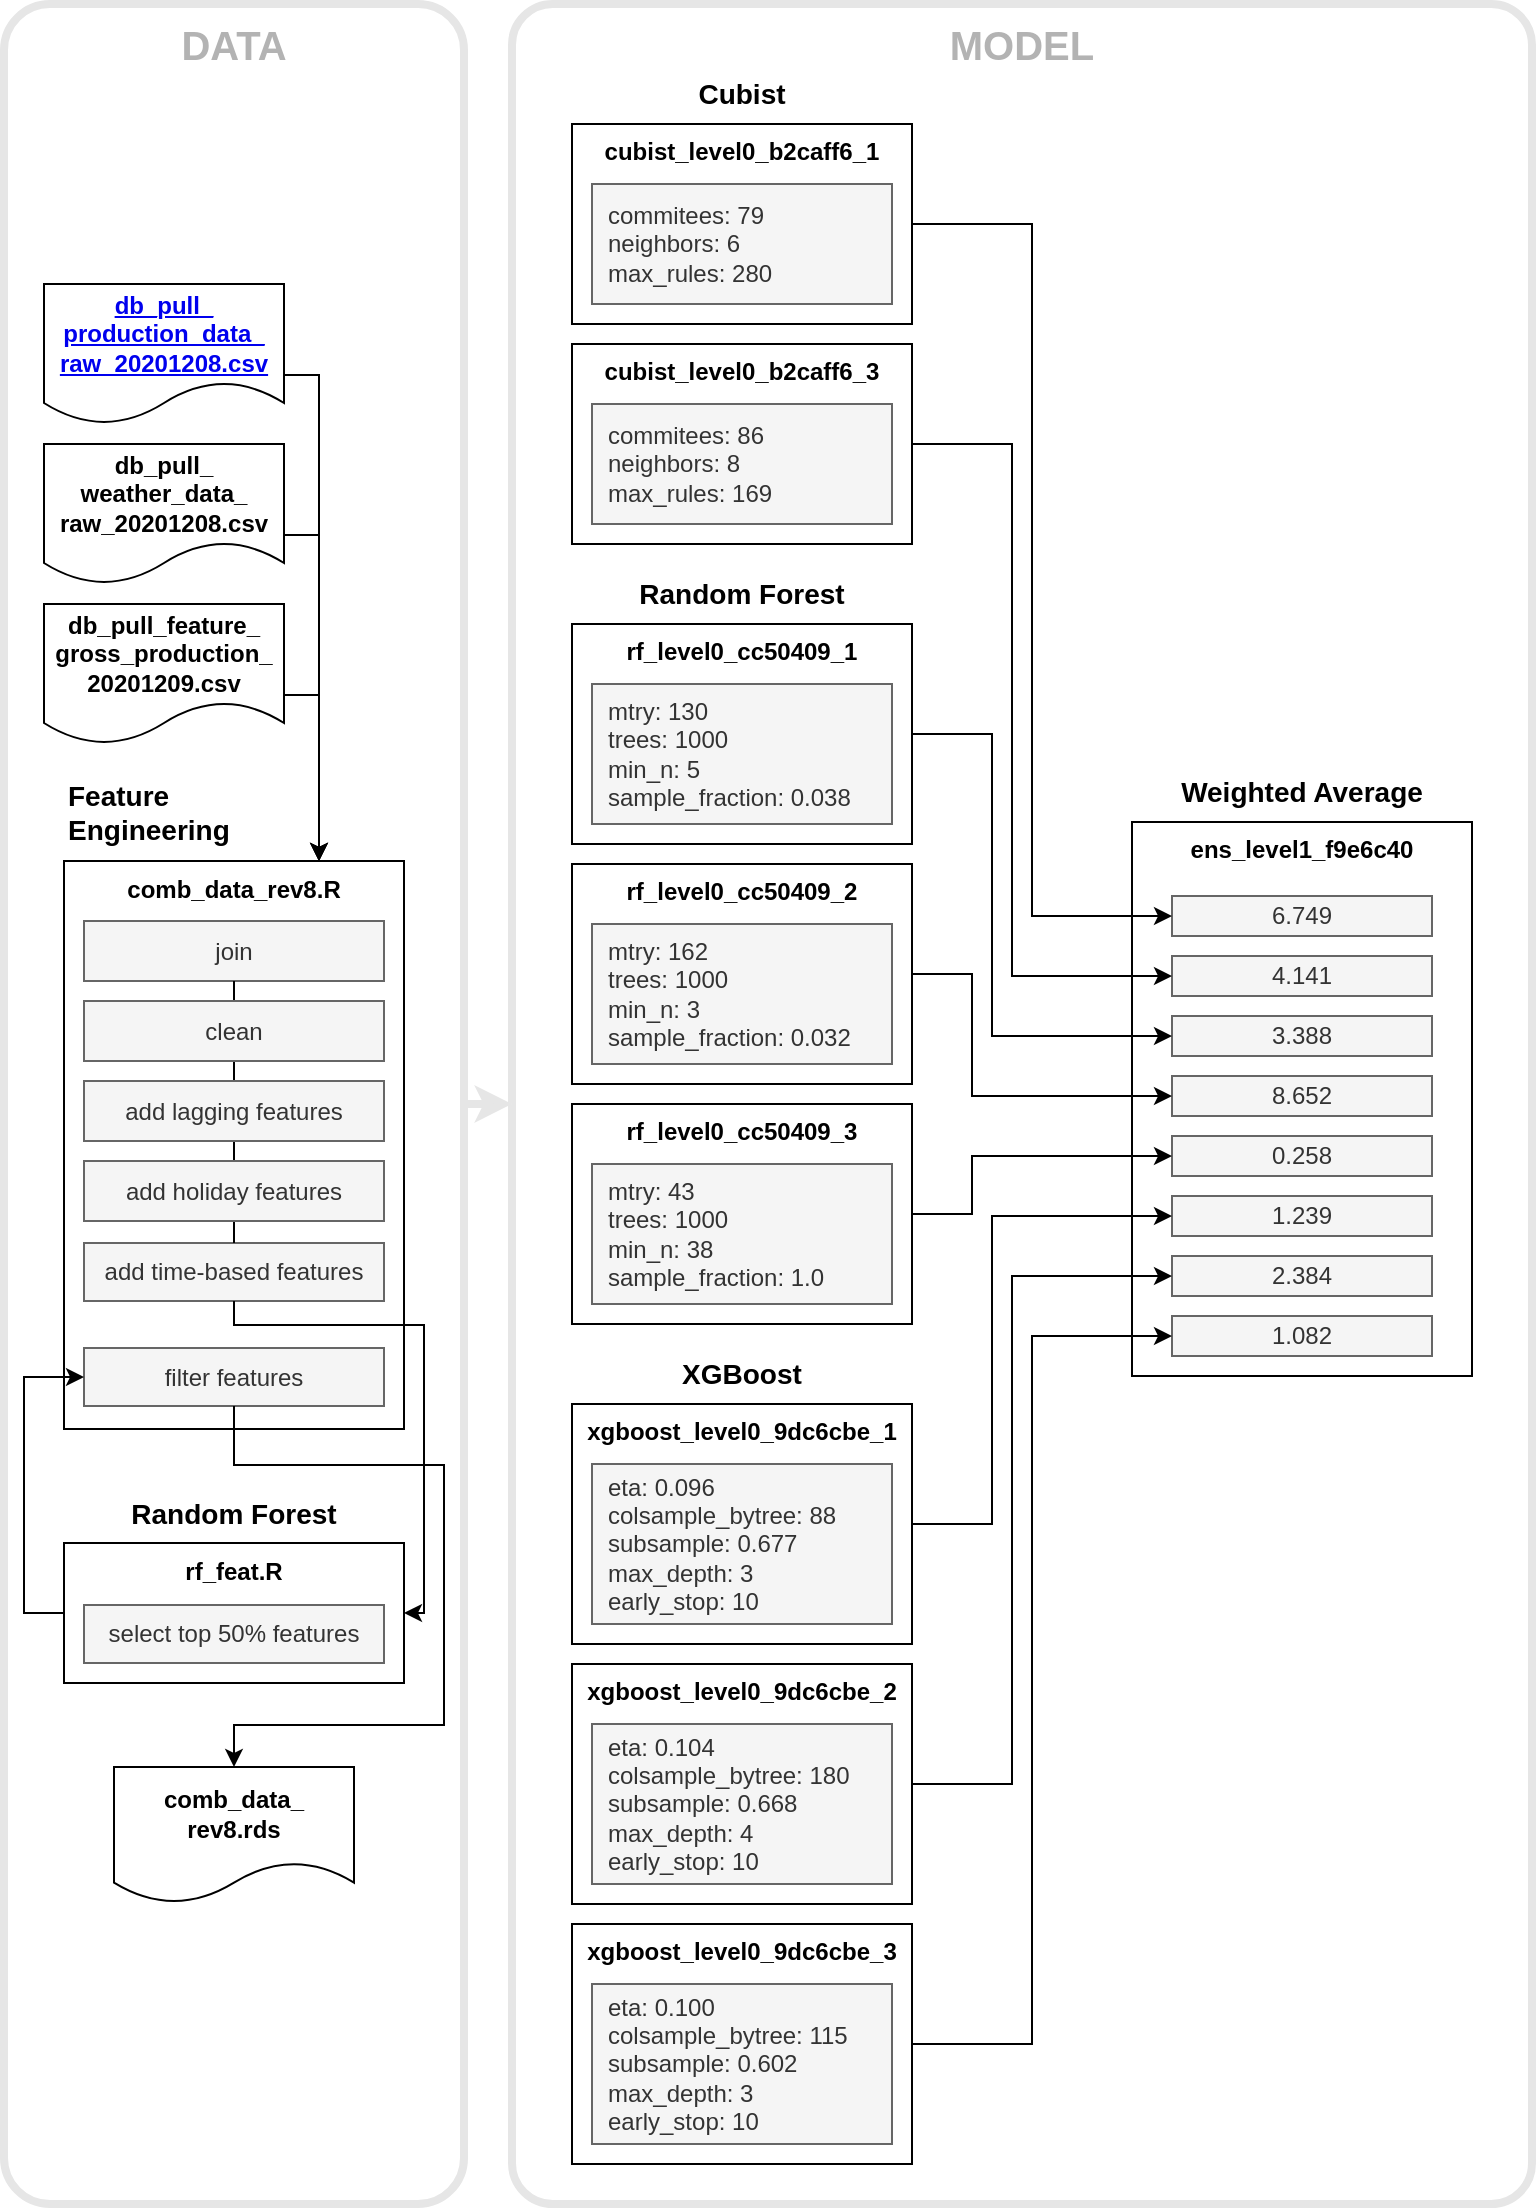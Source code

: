 <mxfile version="14.2.9" type="github">
  <diagram id="dqaOxwCNVm4bTsbSVRbA" name="Page-1">
    <mxGraphModel dx="1796" dy="1763" grid="1" gridSize="10" guides="1" tooltips="1" connect="1" arrows="1" fold="1" page="1" pageScale="1" pageWidth="850" pageHeight="1100" math="0" shadow="0">
      <root>
        <mxCell id="0" />
        <mxCell id="1" parent="0" />
        <mxCell id="R85agXf6EkqI4fIpD-az-84" value="" style="group" parent="1" vertex="1" connectable="0">
          <mxGeometry width="764" height="1100" as="geometry" />
        </mxCell>
        <mxCell id="R85agXf6EkqI4fIpD-az-74" value="" style="rounded=1;whiteSpace=wrap;html=1;fontSize=14;align=center;strokeWidth=4;strokeColor=#E6E6E6;fillColor=none;arcSize=10;" parent="R85agXf6EkqI4fIpD-az-84" vertex="1">
          <mxGeometry width="230" height="1100" as="geometry" />
        </mxCell>
        <mxCell id="R85agXf6EkqI4fIpD-az-52" value="" style="rounded=1;whiteSpace=wrap;html=1;fontSize=14;align=center;strokeWidth=4;strokeColor=#E6E6E6;fillColor=none;arcSize=4;" parent="R85agXf6EkqI4fIpD-az-84" vertex="1">
          <mxGeometry x="254" width="510" height="1100" as="geometry" />
        </mxCell>
        <mxCell id="R85agXf6EkqI4fIpD-az-30" value="ens_level1_f9e6c40" style="rounded=0;whiteSpace=wrap;html=1;verticalAlign=top;fontStyle=1" parent="R85agXf6EkqI4fIpD-az-84" vertex="1">
          <mxGeometry x="564" y="409" width="170" height="277" as="geometry" />
        </mxCell>
        <mxCell id="R85agXf6EkqI4fIpD-az-5" value="cubist_level0_b2caff6_1" style="rounded=0;whiteSpace=wrap;html=1;verticalAlign=top;fontStyle=1" parent="R85agXf6EkqI4fIpD-az-84" vertex="1">
          <mxGeometry x="284" y="60" width="170" height="100" as="geometry" />
        </mxCell>
        <mxCell id="R85agXf6EkqI4fIpD-az-3" value="&lt;div align=&quot;left&quot;&gt;commitees: 79&lt;br&gt;neighbors: 6&lt;br&gt;max_rules: 280&lt;br&gt;&lt;/div&gt;" style="rounded=0;whiteSpace=wrap;html=1;align=left;spacingLeft=6;fillColor=#f5f5f5;strokeColor=#666666;fontColor=#333333;" parent="R85agXf6EkqI4fIpD-az-84" vertex="1">
          <mxGeometry x="294" y="90" width="150" height="60" as="geometry" />
        </mxCell>
        <mxCell id="R85agXf6EkqI4fIpD-az-6" value="cubist_level0_b2caff6_3" style="rounded=0;whiteSpace=wrap;html=1;verticalAlign=top;fontStyle=1" parent="R85agXf6EkqI4fIpD-az-84" vertex="1">
          <mxGeometry x="284" y="170" width="170" height="100" as="geometry" />
        </mxCell>
        <mxCell id="R85agXf6EkqI4fIpD-az-7" value="&lt;div align=&quot;left&quot;&gt;commitees: 86&lt;br&gt;neighbors: 8&lt;br&gt;max_rules: 169&lt;br&gt;&lt;/div&gt;" style="rounded=0;whiteSpace=wrap;html=1;align=left;spacingLeft=6;fillColor=#f5f5f5;strokeColor=#666666;fontColor=#333333;" parent="R85agXf6EkqI4fIpD-az-84" vertex="1">
          <mxGeometry x="294" y="200" width="150" height="60" as="geometry" />
        </mxCell>
        <mxCell id="R85agXf6EkqI4fIpD-az-8" value="rf_level0_cc50409_1" style="rounded=0;whiteSpace=wrap;html=1;verticalAlign=top;fontStyle=1" parent="R85agXf6EkqI4fIpD-az-84" vertex="1">
          <mxGeometry x="284" y="310" width="170" height="110" as="geometry" />
        </mxCell>
        <mxCell id="R85agXf6EkqI4fIpD-az-9" value="&lt;div align=&quot;left&quot;&gt;mtry: 130&lt;br&gt;trees: 1000&lt;br&gt;min_n: 5&lt;/div&gt;&lt;div align=&quot;left&quot;&gt;sample_fraction: 0.038&lt;br&gt;&lt;/div&gt;" style="rounded=0;whiteSpace=wrap;html=1;align=left;spacingLeft=6;fillColor=#f5f5f5;strokeColor=#666666;fontColor=#333333;" parent="R85agXf6EkqI4fIpD-az-84" vertex="1">
          <mxGeometry x="294" y="340" width="150" height="70" as="geometry" />
        </mxCell>
        <mxCell id="R85agXf6EkqI4fIpD-az-12" value="Cubist" style="text;html=1;strokeColor=none;fillColor=none;align=center;verticalAlign=middle;whiteSpace=wrap;rounded=0;fontStyle=1;fontSize=14;" parent="R85agXf6EkqI4fIpD-az-84" vertex="1">
          <mxGeometry x="284" y="30" width="170" height="30" as="geometry" />
        </mxCell>
        <mxCell id="R85agXf6EkqI4fIpD-az-13" value="Random Forest" style="text;html=1;strokeColor=none;fillColor=none;align=center;verticalAlign=middle;whiteSpace=wrap;rounded=0;fontStyle=1;fontSize=14;" parent="R85agXf6EkqI4fIpD-az-84" vertex="1">
          <mxGeometry x="284" y="280" width="170" height="30" as="geometry" />
        </mxCell>
        <mxCell id="R85agXf6EkqI4fIpD-az-14" value="rf_level0_cc50409_2" style="rounded=0;whiteSpace=wrap;html=1;verticalAlign=top;fontStyle=1" parent="R85agXf6EkqI4fIpD-az-84" vertex="1">
          <mxGeometry x="284" y="430" width="170" height="110" as="geometry" />
        </mxCell>
        <mxCell id="R85agXf6EkqI4fIpD-az-15" value="&lt;div align=&quot;left&quot;&gt;mtry: 162&lt;br&gt;trees: 1000&lt;br&gt;min_n: 3&lt;/div&gt;&lt;div align=&quot;left&quot;&gt;sample_fraction: 0.032&lt;br&gt;&lt;/div&gt;" style="rounded=0;whiteSpace=wrap;html=1;align=left;spacingLeft=6;fillColor=#f5f5f5;strokeColor=#666666;fontColor=#333333;" parent="R85agXf6EkqI4fIpD-az-84" vertex="1">
          <mxGeometry x="294" y="460" width="150" height="70" as="geometry" />
        </mxCell>
        <mxCell id="R85agXf6EkqI4fIpD-az-16" value="rf_level0_cc50409_3" style="rounded=0;whiteSpace=wrap;html=1;verticalAlign=top;fontStyle=1" parent="R85agXf6EkqI4fIpD-az-84" vertex="1">
          <mxGeometry x="284" y="550" width="170" height="110" as="geometry" />
        </mxCell>
        <mxCell id="R85agXf6EkqI4fIpD-az-17" value="&lt;div align=&quot;left&quot;&gt;mtry: 43&lt;br&gt;trees: 1000&lt;br&gt;min_n: 38&lt;/div&gt;&lt;div align=&quot;left&quot;&gt;sample_fraction: 1.0&lt;br&gt;&lt;/div&gt;" style="rounded=0;whiteSpace=wrap;html=1;align=left;spacingLeft=6;fillColor=#f5f5f5;strokeColor=#666666;fontColor=#333333;" parent="R85agXf6EkqI4fIpD-az-84" vertex="1">
          <mxGeometry x="294" y="580" width="150" height="70" as="geometry" />
        </mxCell>
        <mxCell id="R85agXf6EkqI4fIpD-az-18" value="xgboost_level0_9dc6cbe_1" style="rounded=0;whiteSpace=wrap;html=1;verticalAlign=top;fontStyle=1" parent="R85agXf6EkqI4fIpD-az-84" vertex="1">
          <mxGeometry x="284" y="700" width="170" height="120" as="geometry" />
        </mxCell>
        <mxCell id="R85agXf6EkqI4fIpD-az-19" value="&lt;div align=&quot;left&quot;&gt;eta: 0.096&lt;br&gt;colsample_bytree: 88&lt;br&gt;subsample: 0.677&lt;br&gt;&lt;/div&gt;&lt;div align=&quot;left&quot;&gt;max_depth: 3&lt;/div&gt;&lt;div align=&quot;left&quot;&gt;early_stop: 10&lt;br&gt;&lt;/div&gt;" style="rounded=0;whiteSpace=wrap;html=1;align=left;spacingLeft=6;fillColor=#f5f5f5;strokeColor=#666666;fontColor=#333333;" parent="R85agXf6EkqI4fIpD-az-84" vertex="1">
          <mxGeometry x="294" y="730" width="150" height="80" as="geometry" />
        </mxCell>
        <mxCell id="R85agXf6EkqI4fIpD-az-20" value="XGBoost" style="text;html=1;strokeColor=none;fillColor=none;align=center;verticalAlign=middle;whiteSpace=wrap;rounded=0;fontStyle=1;fontSize=14;" parent="R85agXf6EkqI4fIpD-az-84" vertex="1">
          <mxGeometry x="284" y="670" width="170" height="30" as="geometry" />
        </mxCell>
        <mxCell id="R85agXf6EkqI4fIpD-az-26" value="xgboost_level0_9dc6cbe_2" style="rounded=0;whiteSpace=wrap;html=1;verticalAlign=top;fontStyle=1" parent="R85agXf6EkqI4fIpD-az-84" vertex="1">
          <mxGeometry x="284" y="830" width="170" height="120" as="geometry" />
        </mxCell>
        <mxCell id="R85agXf6EkqI4fIpD-az-27" value="&lt;div align=&quot;left&quot;&gt;eta: 0.104&lt;br&gt;colsample_bytree: 180&lt;br&gt;subsample: 0.668&lt;br&gt;&lt;/div&gt;&lt;div align=&quot;left&quot;&gt;max_depth: 4&lt;br&gt;&lt;/div&gt;&lt;div align=&quot;left&quot;&gt;early_stop: 10&lt;br&gt;&lt;/div&gt;" style="rounded=0;whiteSpace=wrap;html=1;align=left;spacingLeft=6;fillColor=#f5f5f5;strokeColor=#666666;fontColor=#333333;" parent="R85agXf6EkqI4fIpD-az-84" vertex="1">
          <mxGeometry x="294" y="860" width="150" height="80" as="geometry" />
        </mxCell>
        <mxCell id="R85agXf6EkqI4fIpD-az-28" value="xgboost_level0_9dc6cbe_3" style="rounded=0;whiteSpace=wrap;html=1;verticalAlign=top;fontStyle=1" parent="R85agXf6EkqI4fIpD-az-84" vertex="1">
          <mxGeometry x="284" y="960" width="170" height="120" as="geometry" />
        </mxCell>
        <mxCell id="R85agXf6EkqI4fIpD-az-29" value="&lt;div align=&quot;left&quot;&gt;eta: 0.100&lt;br&gt;colsample_bytree: 115&lt;br&gt;subsample: 0.602&lt;br&gt;&lt;/div&gt;&lt;div align=&quot;left&quot;&gt;max_depth: 3&lt;br&gt;&lt;/div&gt;&lt;div align=&quot;left&quot;&gt;early_stop: 10&lt;br&gt;&lt;/div&gt;" style="rounded=0;whiteSpace=wrap;html=1;align=left;spacingLeft=6;fillColor=#f5f5f5;strokeColor=#666666;fontColor=#333333;" parent="R85agXf6EkqI4fIpD-az-84" vertex="1">
          <mxGeometry x="294" y="990" width="150" height="80" as="geometry" />
        </mxCell>
        <mxCell id="R85agXf6EkqI4fIpD-az-32" value="Weighted Average" style="text;html=1;strokeColor=none;fillColor=none;align=center;verticalAlign=middle;whiteSpace=wrap;rounded=0;fontStyle=1;fontSize=14;" parent="R85agXf6EkqI4fIpD-az-84" vertex="1">
          <mxGeometry x="564" y="379" width="170" height="30" as="geometry" />
        </mxCell>
        <mxCell id="R85agXf6EkqI4fIpD-az-34" value="&lt;div&gt;6.749&lt;br&gt;&lt;/div&gt;" style="rounded=0;whiteSpace=wrap;html=1;align=center;spacingLeft=0;fillColor=#f5f5f5;strokeColor=#666666;fontColor=#333333;" parent="R85agXf6EkqI4fIpD-az-84" vertex="1">
          <mxGeometry x="584" y="446" width="130" height="20" as="geometry" />
        </mxCell>
        <mxCell id="R85agXf6EkqI4fIpD-az-35" style="edgeStyle=orthogonalEdgeStyle;rounded=0;orthogonalLoop=1;jettySize=auto;html=1;exitX=1;exitY=0.5;exitDx=0;exitDy=0;entryX=0;entryY=0.5;entryDx=0;entryDy=0;fontSize=14;" parent="R85agXf6EkqI4fIpD-az-84" source="R85agXf6EkqI4fIpD-az-5" target="R85agXf6EkqI4fIpD-az-34" edge="1">
          <mxGeometry relative="1" as="geometry">
            <Array as="points">
              <mxPoint x="514" y="110" />
              <mxPoint x="514" y="456" />
            </Array>
          </mxGeometry>
        </mxCell>
        <mxCell id="R85agXf6EkqI4fIpD-az-36" value="&lt;div&gt;4.141&lt;/div&gt;" style="rounded=0;whiteSpace=wrap;html=1;align=center;spacingLeft=0;fillColor=#f5f5f5;strokeColor=#666666;fontColor=#333333;" parent="R85agXf6EkqI4fIpD-az-84" vertex="1">
          <mxGeometry x="584" y="476" width="130" height="20" as="geometry" />
        </mxCell>
        <mxCell id="R85agXf6EkqI4fIpD-az-37" style="edgeStyle=orthogonalEdgeStyle;rounded=0;orthogonalLoop=1;jettySize=auto;html=1;exitX=1;exitY=0.5;exitDx=0;exitDy=0;entryX=0;entryY=0.5;entryDx=0;entryDy=0;fontSize=14;" parent="R85agXf6EkqI4fIpD-az-84" source="R85agXf6EkqI4fIpD-az-6" target="R85agXf6EkqI4fIpD-az-36" edge="1">
          <mxGeometry relative="1" as="geometry">
            <Array as="points">
              <mxPoint x="504" y="220" />
              <mxPoint x="504" y="486" />
            </Array>
          </mxGeometry>
        </mxCell>
        <mxCell id="R85agXf6EkqI4fIpD-az-38" value="&lt;div&gt;3.388&lt;/div&gt;" style="rounded=0;whiteSpace=wrap;html=1;align=center;spacingLeft=0;fillColor=#f5f5f5;strokeColor=#666666;fontColor=#333333;" parent="R85agXf6EkqI4fIpD-az-84" vertex="1">
          <mxGeometry x="584" y="506" width="130" height="20" as="geometry" />
        </mxCell>
        <mxCell id="R85agXf6EkqI4fIpD-az-39" style="edgeStyle=orthogonalEdgeStyle;rounded=0;orthogonalLoop=1;jettySize=auto;html=1;exitX=1;exitY=0.5;exitDx=0;exitDy=0;entryX=0;entryY=0.5;entryDx=0;entryDy=0;fontSize=14;" parent="R85agXf6EkqI4fIpD-az-84" source="R85agXf6EkqI4fIpD-az-8" target="R85agXf6EkqI4fIpD-az-38" edge="1">
          <mxGeometry relative="1" as="geometry">
            <Array as="points">
              <mxPoint x="494" y="365" />
              <mxPoint x="494" y="516" />
            </Array>
          </mxGeometry>
        </mxCell>
        <mxCell id="R85agXf6EkqI4fIpD-az-40" value="&lt;div&gt;8.652&lt;/div&gt;" style="rounded=0;whiteSpace=wrap;html=1;align=center;spacingLeft=0;fillColor=#f5f5f5;strokeColor=#666666;fontColor=#333333;" parent="R85agXf6EkqI4fIpD-az-84" vertex="1">
          <mxGeometry x="584" y="536" width="130" height="20" as="geometry" />
        </mxCell>
        <mxCell id="R85agXf6EkqI4fIpD-az-41" style="edgeStyle=orthogonalEdgeStyle;rounded=0;orthogonalLoop=1;jettySize=auto;html=1;exitX=1;exitY=0.5;exitDx=0;exitDy=0;entryX=0;entryY=0.5;entryDx=0;entryDy=0;fontSize=14;" parent="R85agXf6EkqI4fIpD-az-84" source="R85agXf6EkqI4fIpD-az-14" target="R85agXf6EkqI4fIpD-az-40" edge="1">
          <mxGeometry relative="1" as="geometry">
            <Array as="points">
              <mxPoint x="484" y="485" />
              <mxPoint x="484" y="546" />
            </Array>
          </mxGeometry>
        </mxCell>
        <mxCell id="R85agXf6EkqI4fIpD-az-42" value="&lt;div&gt;0.258&lt;/div&gt;" style="rounded=0;whiteSpace=wrap;html=1;align=center;spacingLeft=0;fillColor=#f5f5f5;strokeColor=#666666;fontColor=#333333;" parent="R85agXf6EkqI4fIpD-az-84" vertex="1">
          <mxGeometry x="584" y="566" width="130" height="20" as="geometry" />
        </mxCell>
        <mxCell id="R85agXf6EkqI4fIpD-az-43" style="edgeStyle=orthogonalEdgeStyle;rounded=0;orthogonalLoop=1;jettySize=auto;html=1;exitX=1;exitY=0.5;exitDx=0;exitDy=0;fontSize=14;" parent="R85agXf6EkqI4fIpD-az-84" source="R85agXf6EkqI4fIpD-az-16" target="R85agXf6EkqI4fIpD-az-42" edge="1">
          <mxGeometry relative="1" as="geometry">
            <Array as="points">
              <mxPoint x="484" y="605" />
              <mxPoint x="484" y="576" />
            </Array>
          </mxGeometry>
        </mxCell>
        <mxCell id="R85agXf6EkqI4fIpD-az-44" value="&lt;div&gt;1.239&lt;/div&gt;" style="rounded=0;whiteSpace=wrap;html=1;align=center;spacingLeft=0;fillColor=#f5f5f5;strokeColor=#666666;fontColor=#333333;" parent="R85agXf6EkqI4fIpD-az-84" vertex="1">
          <mxGeometry x="584" y="596" width="130" height="20" as="geometry" />
        </mxCell>
        <mxCell id="R85agXf6EkqI4fIpD-az-45" style="edgeStyle=orthogonalEdgeStyle;rounded=0;orthogonalLoop=1;jettySize=auto;html=1;exitX=1;exitY=0.5;exitDx=0;exitDy=0;entryX=0;entryY=0.5;entryDx=0;entryDy=0;fontSize=14;" parent="R85agXf6EkqI4fIpD-az-84" source="R85agXf6EkqI4fIpD-az-18" target="R85agXf6EkqI4fIpD-az-44" edge="1">
          <mxGeometry relative="1" as="geometry">
            <Array as="points">
              <mxPoint x="494" y="760" />
              <mxPoint x="494" y="606" />
            </Array>
          </mxGeometry>
        </mxCell>
        <mxCell id="R85agXf6EkqI4fIpD-az-46" value="&lt;div&gt;2.384&lt;/div&gt;" style="rounded=0;whiteSpace=wrap;html=1;align=center;spacingLeft=0;fillColor=#f5f5f5;strokeColor=#666666;fontColor=#333333;" parent="R85agXf6EkqI4fIpD-az-84" vertex="1">
          <mxGeometry x="584" y="626" width="130" height="20" as="geometry" />
        </mxCell>
        <mxCell id="R85agXf6EkqI4fIpD-az-47" style="edgeStyle=orthogonalEdgeStyle;rounded=0;orthogonalLoop=1;jettySize=auto;html=1;exitX=1;exitY=0.5;exitDx=0;exitDy=0;entryX=0;entryY=0.5;entryDx=0;entryDy=0;fontSize=14;" parent="R85agXf6EkqI4fIpD-az-84" source="R85agXf6EkqI4fIpD-az-26" target="R85agXf6EkqI4fIpD-az-46" edge="1">
          <mxGeometry relative="1" as="geometry">
            <Array as="points">
              <mxPoint x="504" y="890" />
              <mxPoint x="504" y="636" />
            </Array>
          </mxGeometry>
        </mxCell>
        <mxCell id="R85agXf6EkqI4fIpD-az-48" value="&lt;div&gt;1.082&lt;/div&gt;" style="rounded=0;whiteSpace=wrap;html=1;align=center;spacingLeft=0;fillColor=#f5f5f5;strokeColor=#666666;fontColor=#333333;" parent="R85agXf6EkqI4fIpD-az-84" vertex="1">
          <mxGeometry x="584" y="656" width="130" height="20" as="geometry" />
        </mxCell>
        <mxCell id="R85agXf6EkqI4fIpD-az-53" value="MODEL" style="text;html=1;strokeColor=none;fillColor=none;align=center;verticalAlign=middle;whiteSpace=wrap;rounded=0;fontStyle=1;fontSize=20;fontColor=#B3B3B3;" parent="R85agXf6EkqI4fIpD-az-84" vertex="1">
          <mxGeometry x="254" width="510" height="40" as="geometry" />
        </mxCell>
        <mxCell id="R85agXf6EkqI4fIpD-az-75" value="DATA" style="text;html=1;strokeColor=none;fillColor=none;align=center;verticalAlign=middle;whiteSpace=wrap;rounded=0;fontStyle=1;fontSize=20;fontColor=#B3B3B3;" parent="R85agXf6EkqI4fIpD-az-84" vertex="1">
          <mxGeometry width="230" height="40" as="geometry" />
        </mxCell>
        <mxCell id="R85agXf6EkqI4fIpD-az-49" style="edgeStyle=orthogonalEdgeStyle;rounded=0;orthogonalLoop=1;jettySize=auto;html=1;exitX=1;exitY=0.5;exitDx=0;exitDy=0;entryX=0;entryY=0.5;entryDx=0;entryDy=0;fontSize=14;" parent="R85agXf6EkqI4fIpD-az-84" source="R85agXf6EkqI4fIpD-az-28" target="R85agXf6EkqI4fIpD-az-48" edge="1">
          <mxGeometry relative="1" as="geometry">
            <Array as="points">
              <mxPoint x="514" y="1020" />
              <mxPoint x="514" y="666" />
            </Array>
          </mxGeometry>
        </mxCell>
        <mxCell id="R85agXf6EkqI4fIpD-az-83" value="" style="endArrow=classic;html=1;strokeWidth=4;fontSize=12;fontColor=#000000;entryX=0;entryY=0.5;entryDx=0;entryDy=0;exitX=1;exitY=0.5;exitDx=0;exitDy=0;strokeColor=#E6E6E6;" parent="R85agXf6EkqI4fIpD-az-84" source="R85agXf6EkqI4fIpD-az-74" target="R85agXf6EkqI4fIpD-az-52" edge="1">
          <mxGeometry width="50" height="50" relative="1" as="geometry">
            <mxPoint x="224" y="480" as="sourcePoint" />
            <mxPoint x="274" y="430" as="targetPoint" />
          </mxGeometry>
        </mxCell>
        <mxCell id="R85agXf6EkqI4fIpD-az-54" value="&lt;a href=&quot;https://github.com/flrs/caiso_wind_forecast/blob/main/data/raw/db_pull_production_data_raw_20201208.csv&quot;&gt;db_pull_&lt;br&gt;production_data_&lt;br&gt;raw_20201208.csv&lt;/a&gt;" style="shape=document;whiteSpace=wrap;html=1;boundedLbl=1;strokeWidth=1;fontSize=12;align=center;fontStyle=1" parent="R85agXf6EkqI4fIpD-az-84" vertex="1">
          <mxGeometry x="20" y="140" width="120" height="70" as="geometry" />
        </mxCell>
        <mxCell id="R85agXf6EkqI4fIpD-az-55" value="db_pull_&lt;br&gt;weather_data_&lt;br&gt;raw_20201208.csv" style="shape=document;whiteSpace=wrap;html=1;boundedLbl=1;strokeWidth=1;fontSize=12;align=center;fontStyle=1" parent="R85agXf6EkqI4fIpD-az-84" vertex="1">
          <mxGeometry x="20" y="220" width="120" height="70" as="geometry" />
        </mxCell>
        <mxCell id="R85agXf6EkqI4fIpD-az-56" value="db_pull_feature_&lt;br&gt;gross_production_&lt;br&gt;20201209.csv" style="shape=document;whiteSpace=wrap;html=1;boundedLbl=1;strokeWidth=1;fontSize=12;align=center;fontStyle=1" parent="R85agXf6EkqI4fIpD-az-84" vertex="1">
          <mxGeometry x="20" y="300" width="120" height="70" as="geometry" />
        </mxCell>
        <mxCell id="R85agXf6EkqI4fIpD-az-58" value="&lt;div&gt;comb_data_rev8.R&lt;/div&gt;" style="rounded=0;whiteSpace=wrap;html=1;verticalAlign=top;fontStyle=1" parent="R85agXf6EkqI4fIpD-az-84" vertex="1">
          <mxGeometry x="30" y="428.5" width="170" height="284" as="geometry" />
        </mxCell>
        <mxCell id="R85agXf6EkqI4fIpD-az-71" style="edgeStyle=orthogonalEdgeStyle;rounded=0;orthogonalLoop=1;jettySize=auto;html=1;exitX=1;exitY=0.5;exitDx=0;exitDy=0;entryX=0.75;entryY=0;entryDx=0;entryDy=0;fontSize=12;fontColor=#000000;" parent="R85agXf6EkqI4fIpD-az-84" source="R85agXf6EkqI4fIpD-az-54" target="R85agXf6EkqI4fIpD-az-58" edge="1">
          <mxGeometry x="10" y="150.5" as="geometry">
            <Array as="points">
              <mxPoint x="158" y="185.5" />
            </Array>
          </mxGeometry>
        </mxCell>
        <mxCell id="R85agXf6EkqI4fIpD-az-70" style="edgeStyle=orthogonalEdgeStyle;rounded=0;orthogonalLoop=1;jettySize=auto;html=1;exitX=1;exitY=0.5;exitDx=0;exitDy=0;entryX=0.75;entryY=0;entryDx=0;entryDy=0;fontSize=12;fontColor=#000000;" parent="R85agXf6EkqI4fIpD-az-84" source="R85agXf6EkqI4fIpD-az-55" target="R85agXf6EkqI4fIpD-az-58" edge="1">
          <mxGeometry x="10" y="150.5" as="geometry">
            <Array as="points">
              <mxPoint x="158" y="265.5" />
            </Array>
          </mxGeometry>
        </mxCell>
        <mxCell id="R85agXf6EkqI4fIpD-az-69" style="edgeStyle=orthogonalEdgeStyle;rounded=0;orthogonalLoop=1;jettySize=auto;html=1;exitX=1;exitY=0.5;exitDx=0;exitDy=0;entryX=0.75;entryY=0;entryDx=0;entryDy=0;fontSize=12;fontColor=#000000;" parent="R85agXf6EkqI4fIpD-az-84" source="R85agXf6EkqI4fIpD-az-56" target="R85agXf6EkqI4fIpD-az-58" edge="1">
          <mxGeometry x="10" y="150.5" as="geometry">
            <Array as="points">
              <mxPoint x="158" y="345.5" />
            </Array>
          </mxGeometry>
        </mxCell>
        <mxCell id="R85agXf6EkqI4fIpD-az-59" value="join" style="rounded=0;whiteSpace=wrap;html=1;strokeColor=#666666;strokeWidth=1;fillColor=#f5f5f5;fontSize=12;fontColor=#333333;align=center;" parent="R85agXf6EkqI4fIpD-az-84" vertex="1">
          <mxGeometry x="40" y="458.5" width="150" height="30" as="geometry" />
        </mxCell>
        <mxCell id="R85agXf6EkqI4fIpD-az-64" value="add time-based features" style="rounded=0;whiteSpace=wrap;html=1;strokeColor=#666666;strokeWidth=1;fillColor=#f5f5f5;fontSize=12;fontColor=#333333;align=center;" parent="R85agXf6EkqI4fIpD-az-84" vertex="1">
          <mxGeometry x="40" y="619.5" width="150" height="29" as="geometry" />
        </mxCell>
        <mxCell id="R85agXf6EkqI4fIpD-az-65" value="filter features" style="rounded=0;whiteSpace=wrap;html=1;strokeColor=#666666;strokeWidth=1;fillColor=#f5f5f5;fontSize=12;fontColor=#333333;align=center;" parent="R85agXf6EkqI4fIpD-az-84" vertex="1">
          <mxGeometry x="40" y="672" width="150" height="29" as="geometry" />
        </mxCell>
        <mxCell id="R85agXf6EkqI4fIpD-az-73" style="edgeStyle=orthogonalEdgeStyle;rounded=0;orthogonalLoop=1;jettySize=auto;html=1;exitX=0;exitY=0.5;exitDx=0;exitDy=0;entryX=0;entryY=0.5;entryDx=0;entryDy=0;fontSize=12;fontColor=#000000;" parent="R85agXf6EkqI4fIpD-az-84" source="R85agXf6EkqI4fIpD-az-67" target="R85agXf6EkqI4fIpD-az-65" edge="1">
          <mxGeometry x="10" y="150.5" as="geometry">
            <Array as="points">
              <mxPoint x="10" y="804.5" />
              <mxPoint x="10" y="686.5" />
            </Array>
          </mxGeometry>
        </mxCell>
        <mxCell id="R85agXf6EkqI4fIpD-az-67" value="&lt;div&gt;rf_feat.R&lt;/div&gt;" style="rounded=0;whiteSpace=wrap;html=1;verticalAlign=top;fontStyle=1" parent="R85agXf6EkqI4fIpD-az-84" vertex="1">
          <mxGeometry x="30" y="769.5" width="170" height="70" as="geometry" />
        </mxCell>
        <mxCell id="R85agXf6EkqI4fIpD-az-72" style="edgeStyle=orthogonalEdgeStyle;rounded=0;orthogonalLoop=1;jettySize=auto;html=1;exitX=0.5;exitY=1;exitDx=0;exitDy=0;entryX=1;entryY=0.5;entryDx=0;entryDy=0;fontSize=12;fontColor=#000000;" parent="R85agXf6EkqI4fIpD-az-84" source="R85agXf6EkqI4fIpD-az-64" target="R85agXf6EkqI4fIpD-az-67" edge="1">
          <mxGeometry x="10" y="150.5" as="geometry">
            <Array as="points">
              <mxPoint x="115" y="660.5" />
              <mxPoint x="210" y="660.5" />
              <mxPoint x="210" y="804.5" />
            </Array>
          </mxGeometry>
        </mxCell>
        <mxCell id="R85agXf6EkqI4fIpD-az-68" value="select top 50% features" style="rounded=0;whiteSpace=wrap;html=1;strokeColor=#666666;strokeWidth=1;fillColor=#f5f5f5;fontSize=12;fontColor=#333333;align=center;" parent="R85agXf6EkqI4fIpD-az-84" vertex="1">
          <mxGeometry x="40" y="800.5" width="150" height="29" as="geometry" />
        </mxCell>
        <mxCell id="R85agXf6EkqI4fIpD-az-76" value="&lt;b&gt;comb_data_&lt;br&gt;rev8.rds&lt;/b&gt;" style="shape=document;whiteSpace=wrap;html=1;boundedLbl=1;strokeWidth=1;fontSize=12;align=center;" parent="R85agXf6EkqI4fIpD-az-84" vertex="1">
          <mxGeometry x="55" y="881.5" width="120" height="68" as="geometry" />
        </mxCell>
        <mxCell id="R85agXf6EkqI4fIpD-az-78" value="Random Forest" style="text;html=1;strokeColor=none;fillColor=none;align=center;verticalAlign=middle;whiteSpace=wrap;rounded=0;fontStyle=1;fontSize=14;" parent="R85agXf6EkqI4fIpD-az-84" vertex="1">
          <mxGeometry x="30" y="739.5" width="170" height="30" as="geometry" />
        </mxCell>
        <mxCell id="R85agXf6EkqI4fIpD-az-79" value="&lt;div align=&quot;left&quot;&gt;Feature &lt;br&gt;&lt;/div&gt;&lt;div align=&quot;left&quot;&gt;Engineering&lt;br&gt;&lt;/div&gt;" style="text;html=1;strokeColor=none;fillColor=none;align=left;verticalAlign=middle;whiteSpace=wrap;rounded=0;fontStyle=1;fontSize=14;" parent="R85agXf6EkqI4fIpD-az-84" vertex="1">
          <mxGeometry x="30" y="380" width="170" height="48.5" as="geometry" />
        </mxCell>
        <mxCell id="R85agXf6EkqI4fIpD-az-77" style="edgeStyle=orthogonalEdgeStyle;rounded=0;orthogonalLoop=1;jettySize=auto;html=1;exitX=0.5;exitY=1;exitDx=0;exitDy=0;fontSize=12;fontColor=#000000;" parent="R85agXf6EkqI4fIpD-az-84" source="R85agXf6EkqI4fIpD-az-65" target="R85agXf6EkqI4fIpD-az-76" edge="1">
          <mxGeometry x="10" y="150.5" as="geometry">
            <Array as="points">
              <mxPoint x="115" y="730.5" />
              <mxPoint x="220" y="730.5" />
              <mxPoint x="220" y="860.5" />
              <mxPoint x="115" y="860.5" />
            </Array>
          </mxGeometry>
        </mxCell>
        <mxCell id="R85agXf6EkqI4fIpD-az-80" value="" style="endArrow=none;html=1;fontSize=12;fontColor=#000000;entryX=0.5;entryY=1;entryDx=0;entryDy=0;exitX=0.5;exitY=0;exitDx=0;exitDy=0;" parent="R85agXf6EkqI4fIpD-az-84" source="R85agXf6EkqI4fIpD-az-64" target="R85agXf6EkqI4fIpD-az-59" edge="1">
          <mxGeometry x="10" y="150.5" width="50" height="50" as="geometry">
            <mxPoint x="220" y="548.5" as="sourcePoint" />
            <mxPoint x="270" y="498.5" as="targetPoint" />
          </mxGeometry>
        </mxCell>
        <mxCell id="R85agXf6EkqI4fIpD-az-61" value="clean" style="rounded=0;whiteSpace=wrap;html=1;strokeColor=#666666;strokeWidth=1;fillColor=#f5f5f5;fontSize=12;fontColor=#333333;align=center;" parent="R85agXf6EkqI4fIpD-az-84" vertex="1">
          <mxGeometry x="40" y="498.5" width="150" height="30" as="geometry" />
        </mxCell>
        <mxCell id="R85agXf6EkqI4fIpD-az-62" value="add lagging features" style="rounded=0;whiteSpace=wrap;html=1;strokeColor=#666666;strokeWidth=1;fillColor=#f5f5f5;fontSize=12;fontColor=#333333;align=center;" parent="R85agXf6EkqI4fIpD-az-84" vertex="1">
          <mxGeometry x="40" y="538.5" width="150" height="30" as="geometry" />
        </mxCell>
        <mxCell id="R85agXf6EkqI4fIpD-az-63" value="add holiday features" style="rounded=0;whiteSpace=wrap;html=1;strokeColor=#666666;strokeWidth=1;fillColor=#f5f5f5;fontSize=12;fontColor=#333333;align=center;" parent="R85agXf6EkqI4fIpD-az-84" vertex="1">
          <mxGeometry x="40" y="578.5" width="150" height="30" as="geometry" />
        </mxCell>
      </root>
    </mxGraphModel>
  </diagram>
</mxfile>
